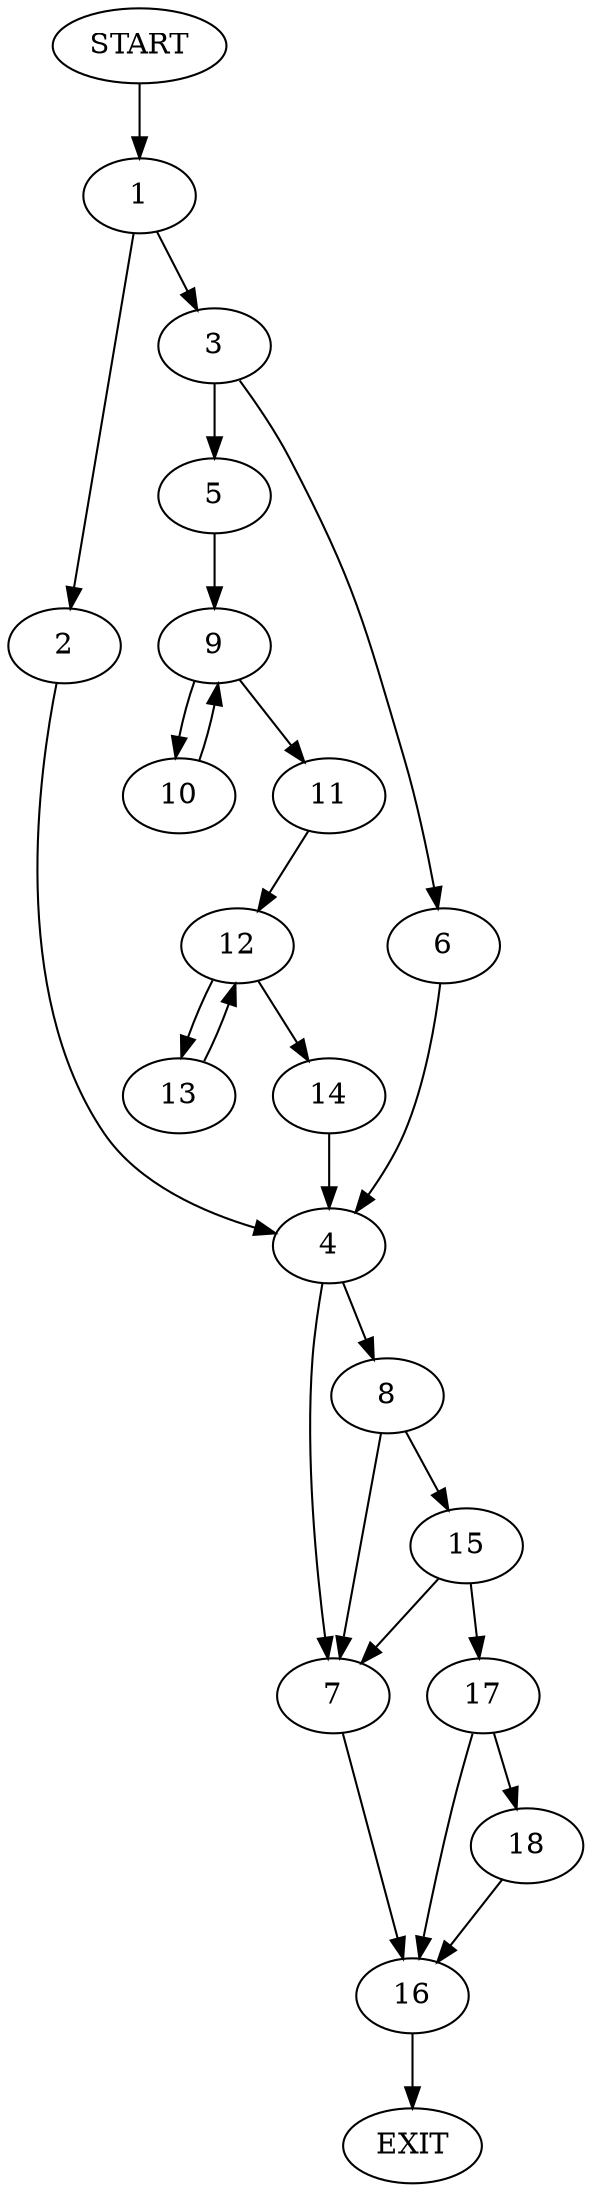 digraph {
0 [label="START"]
19 [label="EXIT"]
0 -> 1
1 -> 2
1 -> 3
2 -> 4
3 -> 5
3 -> 6
4 -> 7
4 -> 8
5 -> 9
6 -> 4
9 -> 10
9 -> 11
10 -> 9
11 -> 12
12 -> 13
12 -> 14
13 -> 12
14 -> 4
8 -> 15
8 -> 7
7 -> 16
15 -> 17
15 -> 7
17 -> 18
17 -> 16
16 -> 19
18 -> 16
}
